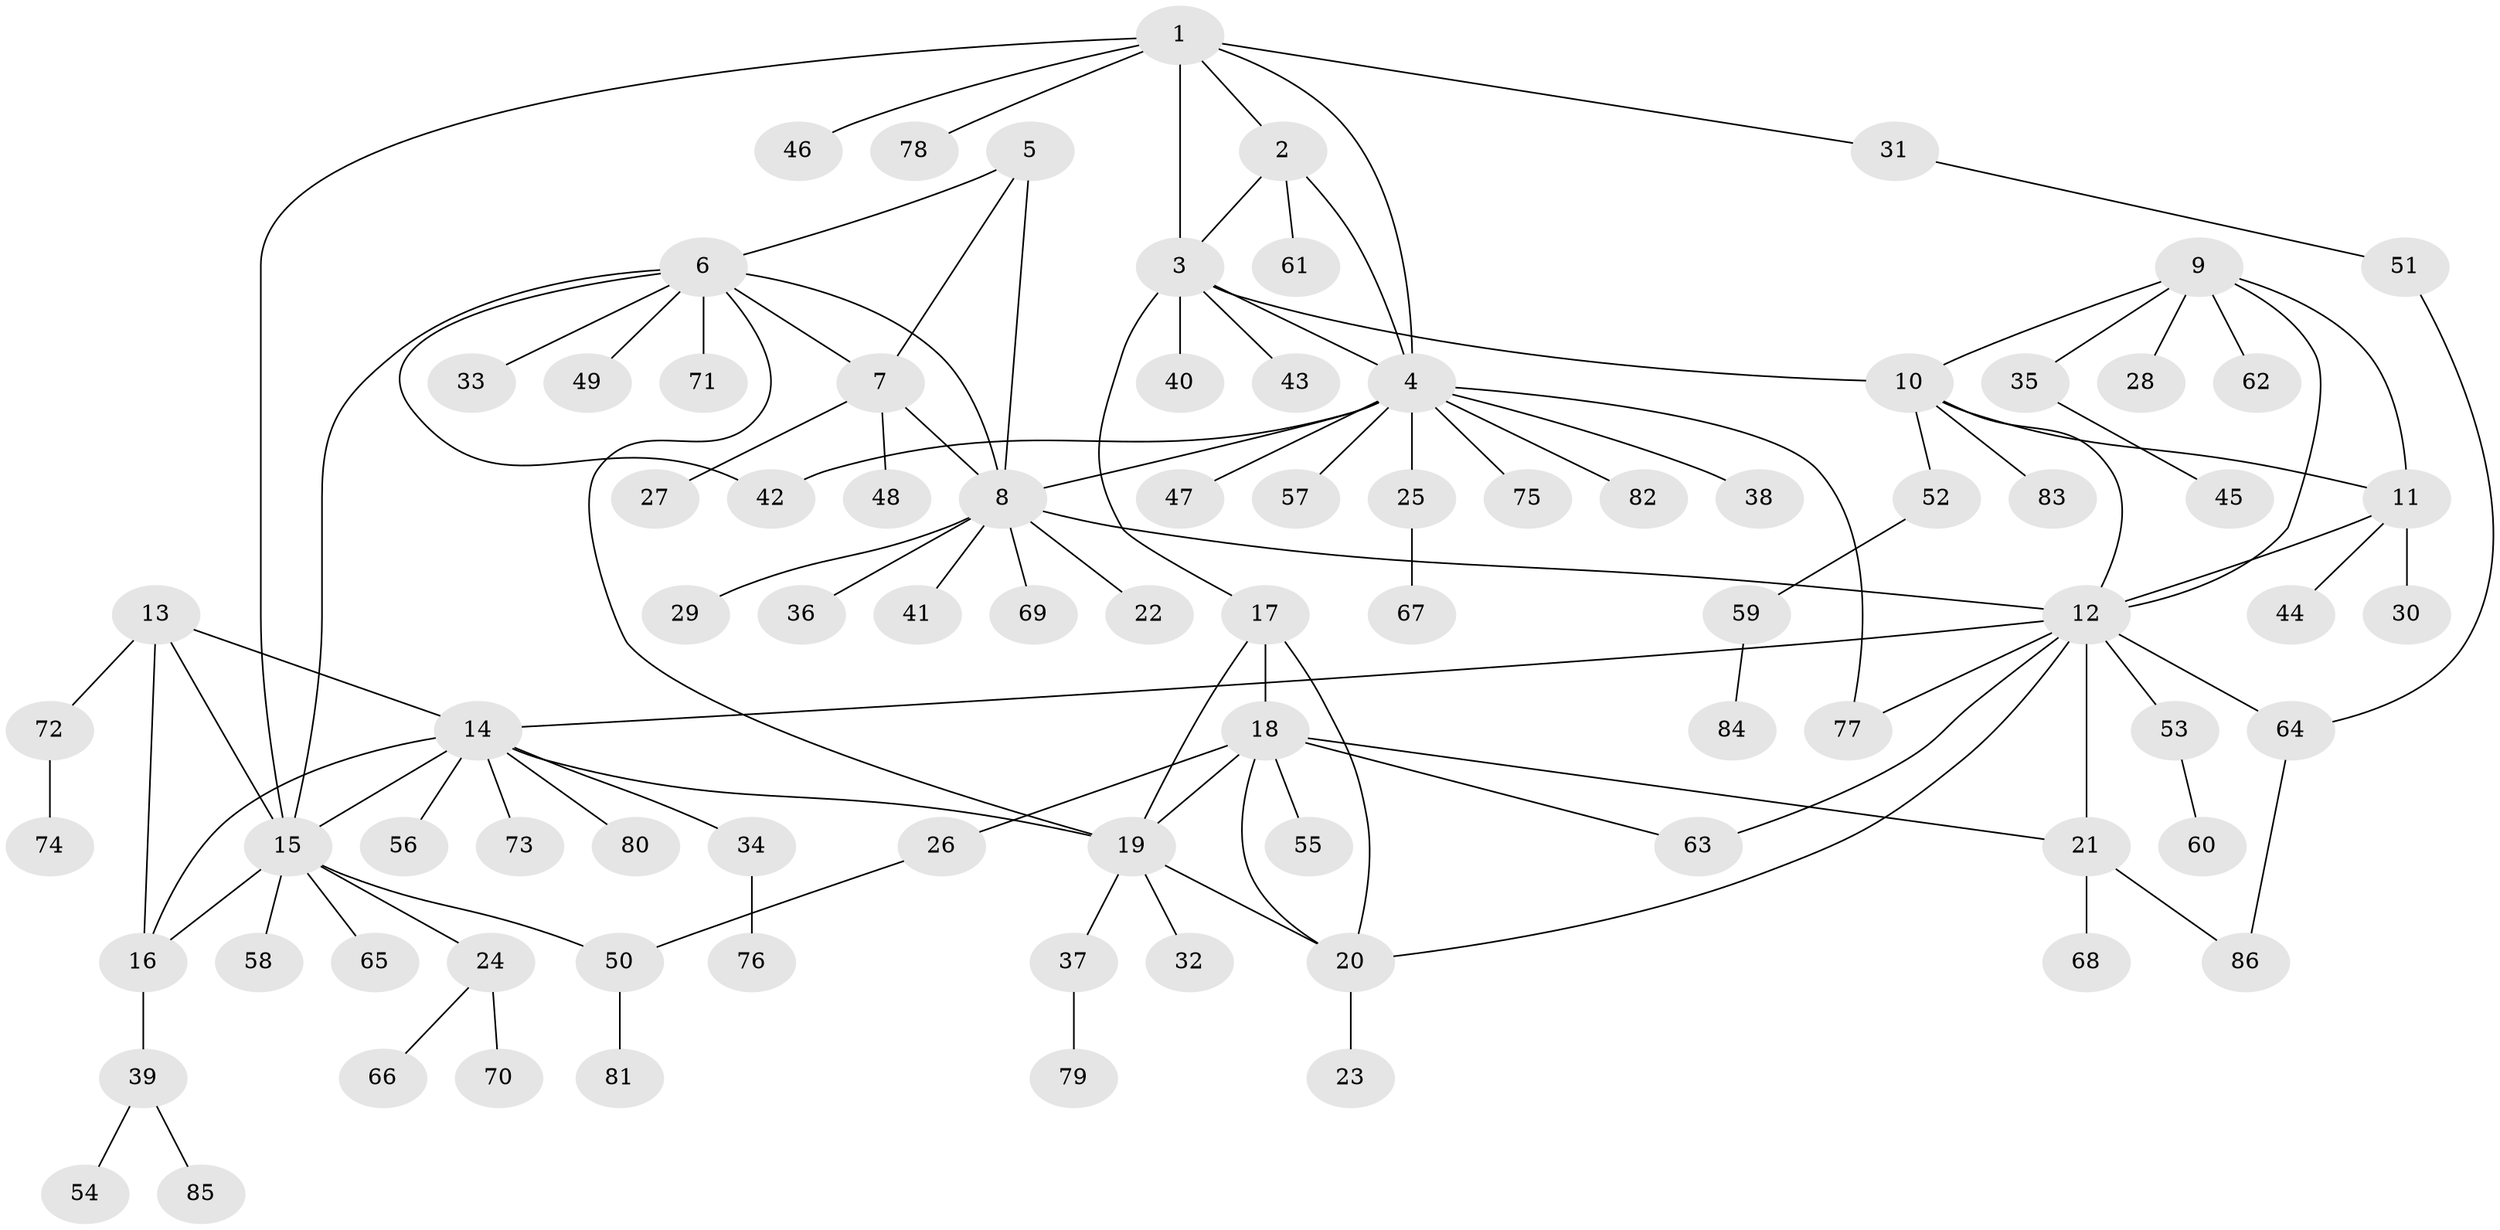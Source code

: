 // Generated by graph-tools (version 1.1) at 2025/26/03/09/25 03:26:46]
// undirected, 86 vertices, 113 edges
graph export_dot {
graph [start="1"]
  node [color=gray90,style=filled];
  1;
  2;
  3;
  4;
  5;
  6;
  7;
  8;
  9;
  10;
  11;
  12;
  13;
  14;
  15;
  16;
  17;
  18;
  19;
  20;
  21;
  22;
  23;
  24;
  25;
  26;
  27;
  28;
  29;
  30;
  31;
  32;
  33;
  34;
  35;
  36;
  37;
  38;
  39;
  40;
  41;
  42;
  43;
  44;
  45;
  46;
  47;
  48;
  49;
  50;
  51;
  52;
  53;
  54;
  55;
  56;
  57;
  58;
  59;
  60;
  61;
  62;
  63;
  64;
  65;
  66;
  67;
  68;
  69;
  70;
  71;
  72;
  73;
  74;
  75;
  76;
  77;
  78;
  79;
  80;
  81;
  82;
  83;
  84;
  85;
  86;
  1 -- 2;
  1 -- 3;
  1 -- 4;
  1 -- 15;
  1 -- 31;
  1 -- 46;
  1 -- 78;
  2 -- 3;
  2 -- 4;
  2 -- 61;
  3 -- 4;
  3 -- 10;
  3 -- 17;
  3 -- 40;
  3 -- 43;
  4 -- 8;
  4 -- 25;
  4 -- 38;
  4 -- 42;
  4 -- 47;
  4 -- 57;
  4 -- 75;
  4 -- 77;
  4 -- 82;
  5 -- 6;
  5 -- 7;
  5 -- 8;
  6 -- 7;
  6 -- 8;
  6 -- 15;
  6 -- 19;
  6 -- 33;
  6 -- 42;
  6 -- 49;
  6 -- 71;
  7 -- 8;
  7 -- 27;
  7 -- 48;
  8 -- 12;
  8 -- 22;
  8 -- 29;
  8 -- 36;
  8 -- 41;
  8 -- 69;
  9 -- 10;
  9 -- 11;
  9 -- 12;
  9 -- 28;
  9 -- 35;
  9 -- 62;
  10 -- 11;
  10 -- 12;
  10 -- 52;
  10 -- 83;
  11 -- 12;
  11 -- 30;
  11 -- 44;
  12 -- 14;
  12 -- 20;
  12 -- 21;
  12 -- 53;
  12 -- 63;
  12 -- 64;
  12 -- 77;
  13 -- 14;
  13 -- 15;
  13 -- 16;
  13 -- 72;
  14 -- 15;
  14 -- 16;
  14 -- 19;
  14 -- 34;
  14 -- 56;
  14 -- 73;
  14 -- 80;
  15 -- 16;
  15 -- 24;
  15 -- 50;
  15 -- 58;
  15 -- 65;
  16 -- 39;
  17 -- 18;
  17 -- 19;
  17 -- 20;
  18 -- 19;
  18 -- 20;
  18 -- 21;
  18 -- 26;
  18 -- 55;
  18 -- 63;
  19 -- 20;
  19 -- 32;
  19 -- 37;
  20 -- 23;
  21 -- 68;
  21 -- 86;
  24 -- 66;
  24 -- 70;
  25 -- 67;
  26 -- 50;
  31 -- 51;
  34 -- 76;
  35 -- 45;
  37 -- 79;
  39 -- 54;
  39 -- 85;
  50 -- 81;
  51 -- 64;
  52 -- 59;
  53 -- 60;
  59 -- 84;
  64 -- 86;
  72 -- 74;
}
